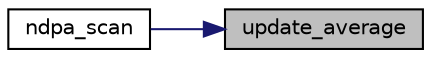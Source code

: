 digraph "update_average"
{
 // LATEX_PDF_SIZE
  edge [fontname="Helvetica",fontsize="10",labelfontname="Helvetica",labelfontsize="10"];
  node [fontname="Helvetica",fontsize="10",shape=record];
  rankdir="RL";
  Node1 [label="update_average",height=0.2,width=0.4,color="black", fillcolor="grey75", style="filled", fontcolor="black",tooltip="Find AC peak in interpolated data in __ndpa_y, use it as an offset to merge to current average data s..."];
  Node1 -> Node2 [dir="back",color="midnightblue",fontsize="10",style="solid",fontname="Helvetica"];
  Node2 [label="ndpa_scan",height=0.2,width=0.4,color="black", fillcolor="white", style="filled",URL="$ndpa_8h.html#aafa296477a207bc42f6fc57df4aaa517",tooltip="Called after new scan data presented within __ndpa_x0 and __ndpa_y0."];
}
